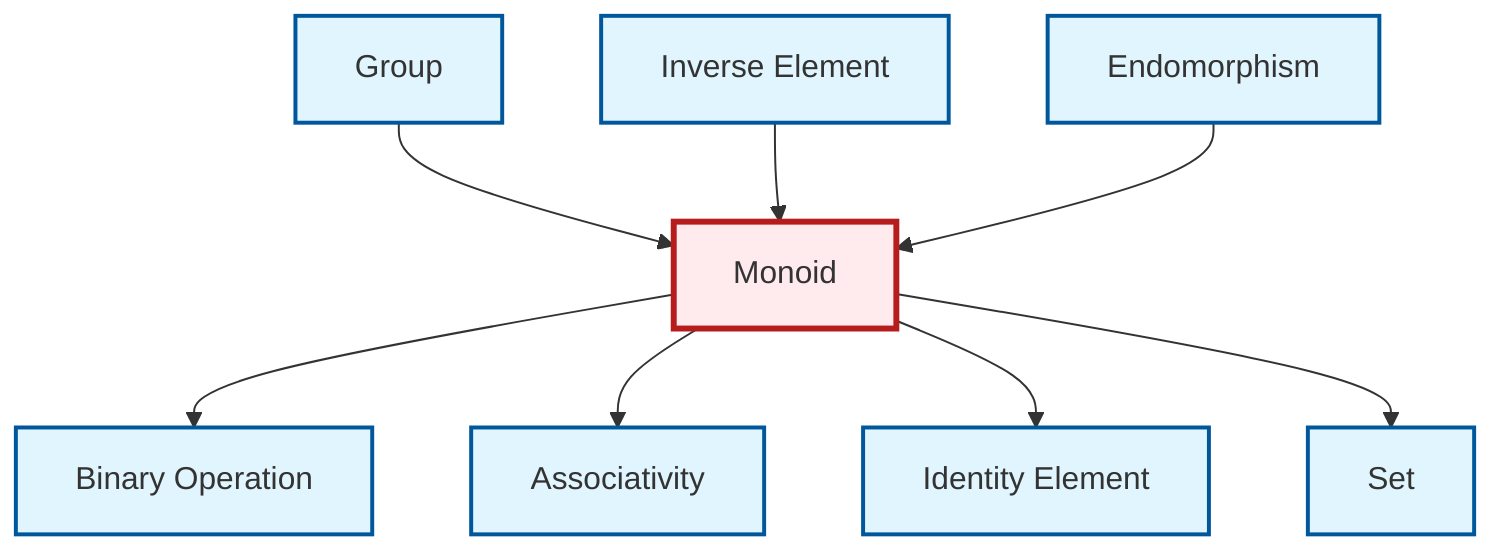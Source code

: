 graph TD
    classDef definition fill:#e1f5fe,stroke:#01579b,stroke-width:2px
    classDef theorem fill:#f3e5f5,stroke:#4a148c,stroke-width:2px
    classDef axiom fill:#fff3e0,stroke:#e65100,stroke-width:2px
    classDef example fill:#e8f5e9,stroke:#1b5e20,stroke-width:2px
    classDef current fill:#ffebee,stroke:#b71c1c,stroke-width:3px
    def-binary-operation["Binary Operation"]:::definition
    def-group["Group"]:::definition
    def-set["Set"]:::definition
    def-endomorphism["Endomorphism"]:::definition
    def-inverse-element["Inverse Element"]:::definition
    def-associativity["Associativity"]:::definition
    def-monoid["Monoid"]:::definition
    def-identity-element["Identity Element"]:::definition
    def-monoid --> def-binary-operation
    def-monoid --> def-associativity
    def-monoid --> def-identity-element
    def-monoid --> def-set
    def-group --> def-monoid
    def-inverse-element --> def-monoid
    def-endomorphism --> def-monoid
    class def-monoid current